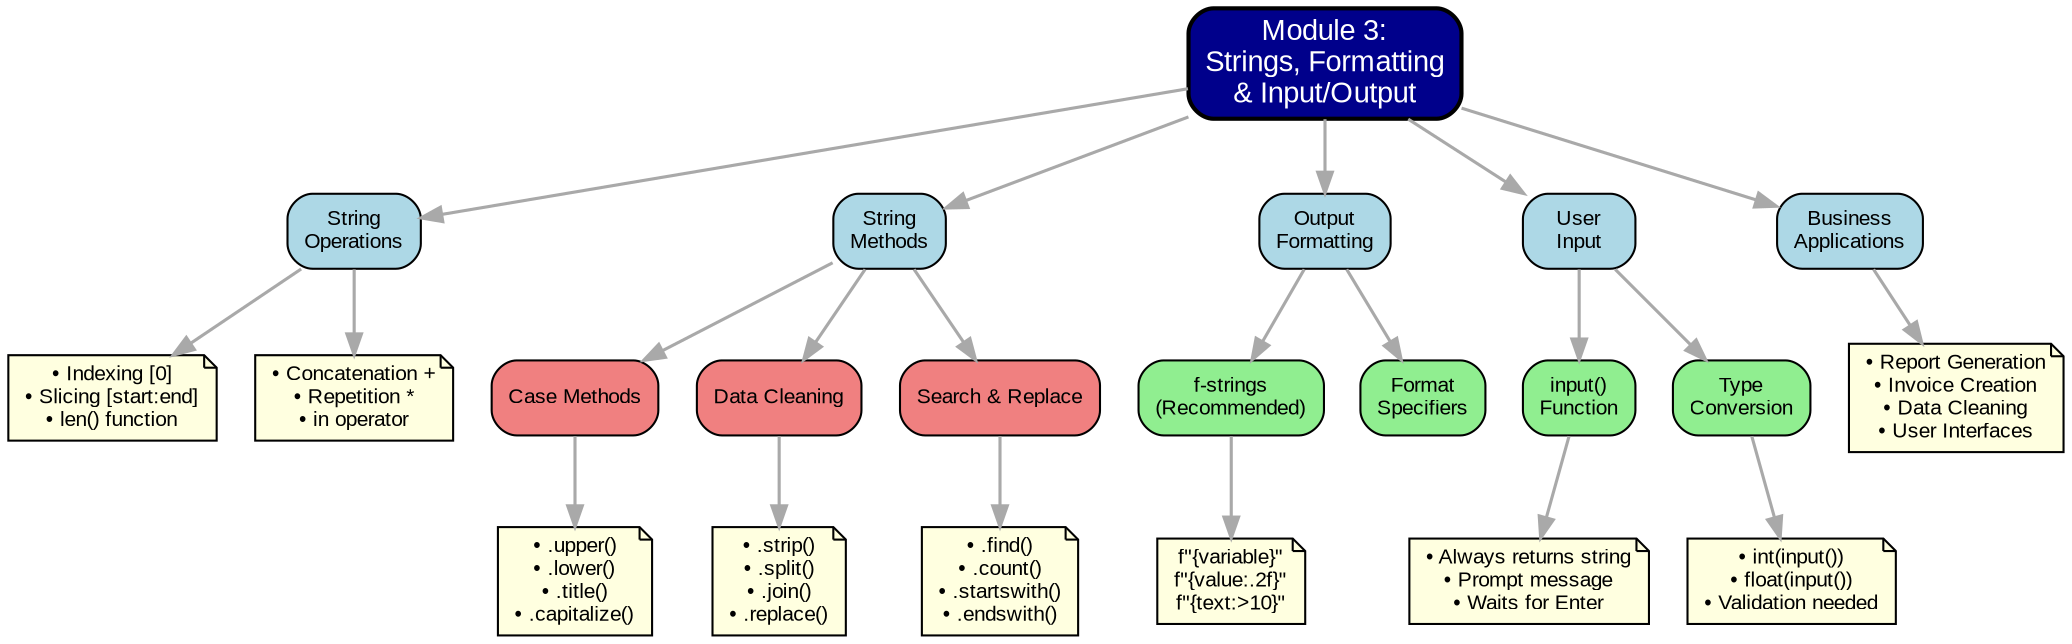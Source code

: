 digraph Module3_MindMap {
    rankdir=TB;
    node [shape=box, style="rounded,filled", fillcolor=lightblue, fontname="Arial", fontsize=10];
    edge [color=darkgray, penwidth=1.5];
    
    // Central node
    central [label="Module 3:\nStrings, Formatting\n& Input/Output", fillcolor=darkblue, fontcolor=white, fontsize=14, penwidth=2];
    
    // Main branches
    strings [label="String\nOperations", fillcolor=lightblue];
    methods [label="String\nMethods", fillcolor=lightblue];
    formatting [label="Output\nFormatting", fillcolor=lightblue];
    userinput [label="User\nInput", fillcolor=lightblue];
    business [label="Business\nApplications", fillcolor=lightblue];
    
    // Sub-branches for String Operations
    basics [label="• Indexing [0]\n• Slicing [start:end]\n• len() function", shape=note, fillcolor=lightyellow];
    operations [label="• Concatenation +\n• Repetition *\n• in operator", shape=note, fillcolor=lightyellow];
    
    // Sub-branches for String Methods
    case [label="Case Methods", fillcolor=lightcoral];
    cleaning [label="Data Cleaning", fillcolor=lightcoral];
    search [label="Search & Replace", fillcolor=lightcoral];
    
    // Case methods details
    case_details [label="• .upper()\n• .lower()\n• .title()\n• .capitalize()", shape=note, fillcolor=lightyellow];
    
    // Cleaning methods details
    clean_details [label="• .strip()\n• .split()\n• .join()\n• .replace()", shape=note, fillcolor=lightyellow];
    
    // Search methods details
    search_details [label="• .find()\n• .count()\n• .startswith()\n• .endswith()", shape=note, fillcolor=lightyellow];
    
    // Sub-branches for Formatting
    fstrings [label="f-strings\n(Recommended)", fillcolor=lightgreen];
    format_spec [label="Format\nSpecifiers", fillcolor=lightgreen];
    
    // F-string details
    fstring_ex [label="f\"{variable}\"\nf\"{value:.2f}\"\nf\"{text:>10}\"", shape=note, fillcolor=lightyellow];
    
    // Sub-branches for User Input
    input_func [label="input()\nFunction", fillcolor=lightgreen];
    conversion [label="Type\nConversion", fillcolor=lightgreen];
    
    // Input details
    input_details [label="• Always returns string\n• Prompt message\n• Waits for Enter", shape=note, fillcolor=lightyellow];
    convert_details [label="• int(input())\n• float(input())\n• Validation needed", shape=note, fillcolor=lightyellow];
    
    // Sub-branches for Business Applications
    reports [label="• Report Generation\n• Invoice Creation\n• Data Cleaning\n• User Interfaces", shape=note, fillcolor=lightyellow];
    
    // Connections
    central -> {strings methods formatting userinput business};
    strings -> {basics operations};
    methods -> {case cleaning search};
    case -> case_details;
    cleaning -> clean_details;
    search -> search_details;
    formatting -> {fstrings format_spec};
    fstrings -> fstring_ex;
    userinput -> {input_func conversion};
    input_func -> input_details;
    conversion -> convert_details;
    business -> reports;
}
